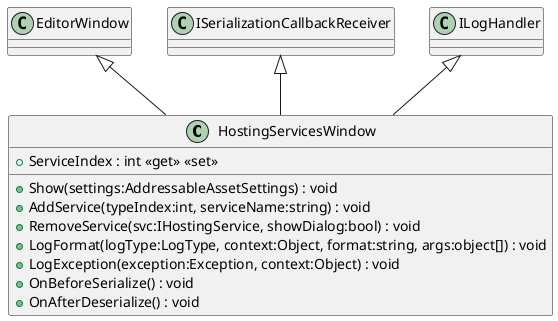 @startuml
class HostingServicesWindow {
    + ServiceIndex : int <<get>> <<set>>
    + Show(settings:AddressableAssetSettings) : void
    + AddService(typeIndex:int, serviceName:string) : void
    + RemoveService(svc:IHostingService, showDialog:bool) : void
    + LogFormat(logType:LogType, context:Object, format:string, args:object[]) : void
    + LogException(exception:Exception, context:Object) : void
    + OnBeforeSerialize() : void
    + OnAfterDeserialize() : void
}
EditorWindow <|-- HostingServicesWindow
ISerializationCallbackReceiver <|-- HostingServicesWindow
ILogHandler <|-- HostingServicesWindow
@enduml
